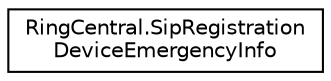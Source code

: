 digraph "Graphical Class Hierarchy"
{
 // LATEX_PDF_SIZE
  edge [fontname="Helvetica",fontsize="10",labelfontname="Helvetica",labelfontsize="10"];
  node [fontname="Helvetica",fontsize="10",shape=record];
  rankdir="LR";
  Node0 [label="RingCentral.SipRegistration\lDeviceEmergencyInfo",height=0.2,width=0.4,color="black", fillcolor="white", style="filled",URL="$classRingCentral_1_1SipRegistrationDeviceEmergencyInfo.html",tooltip="Emergency response location settings of a device"];
}
